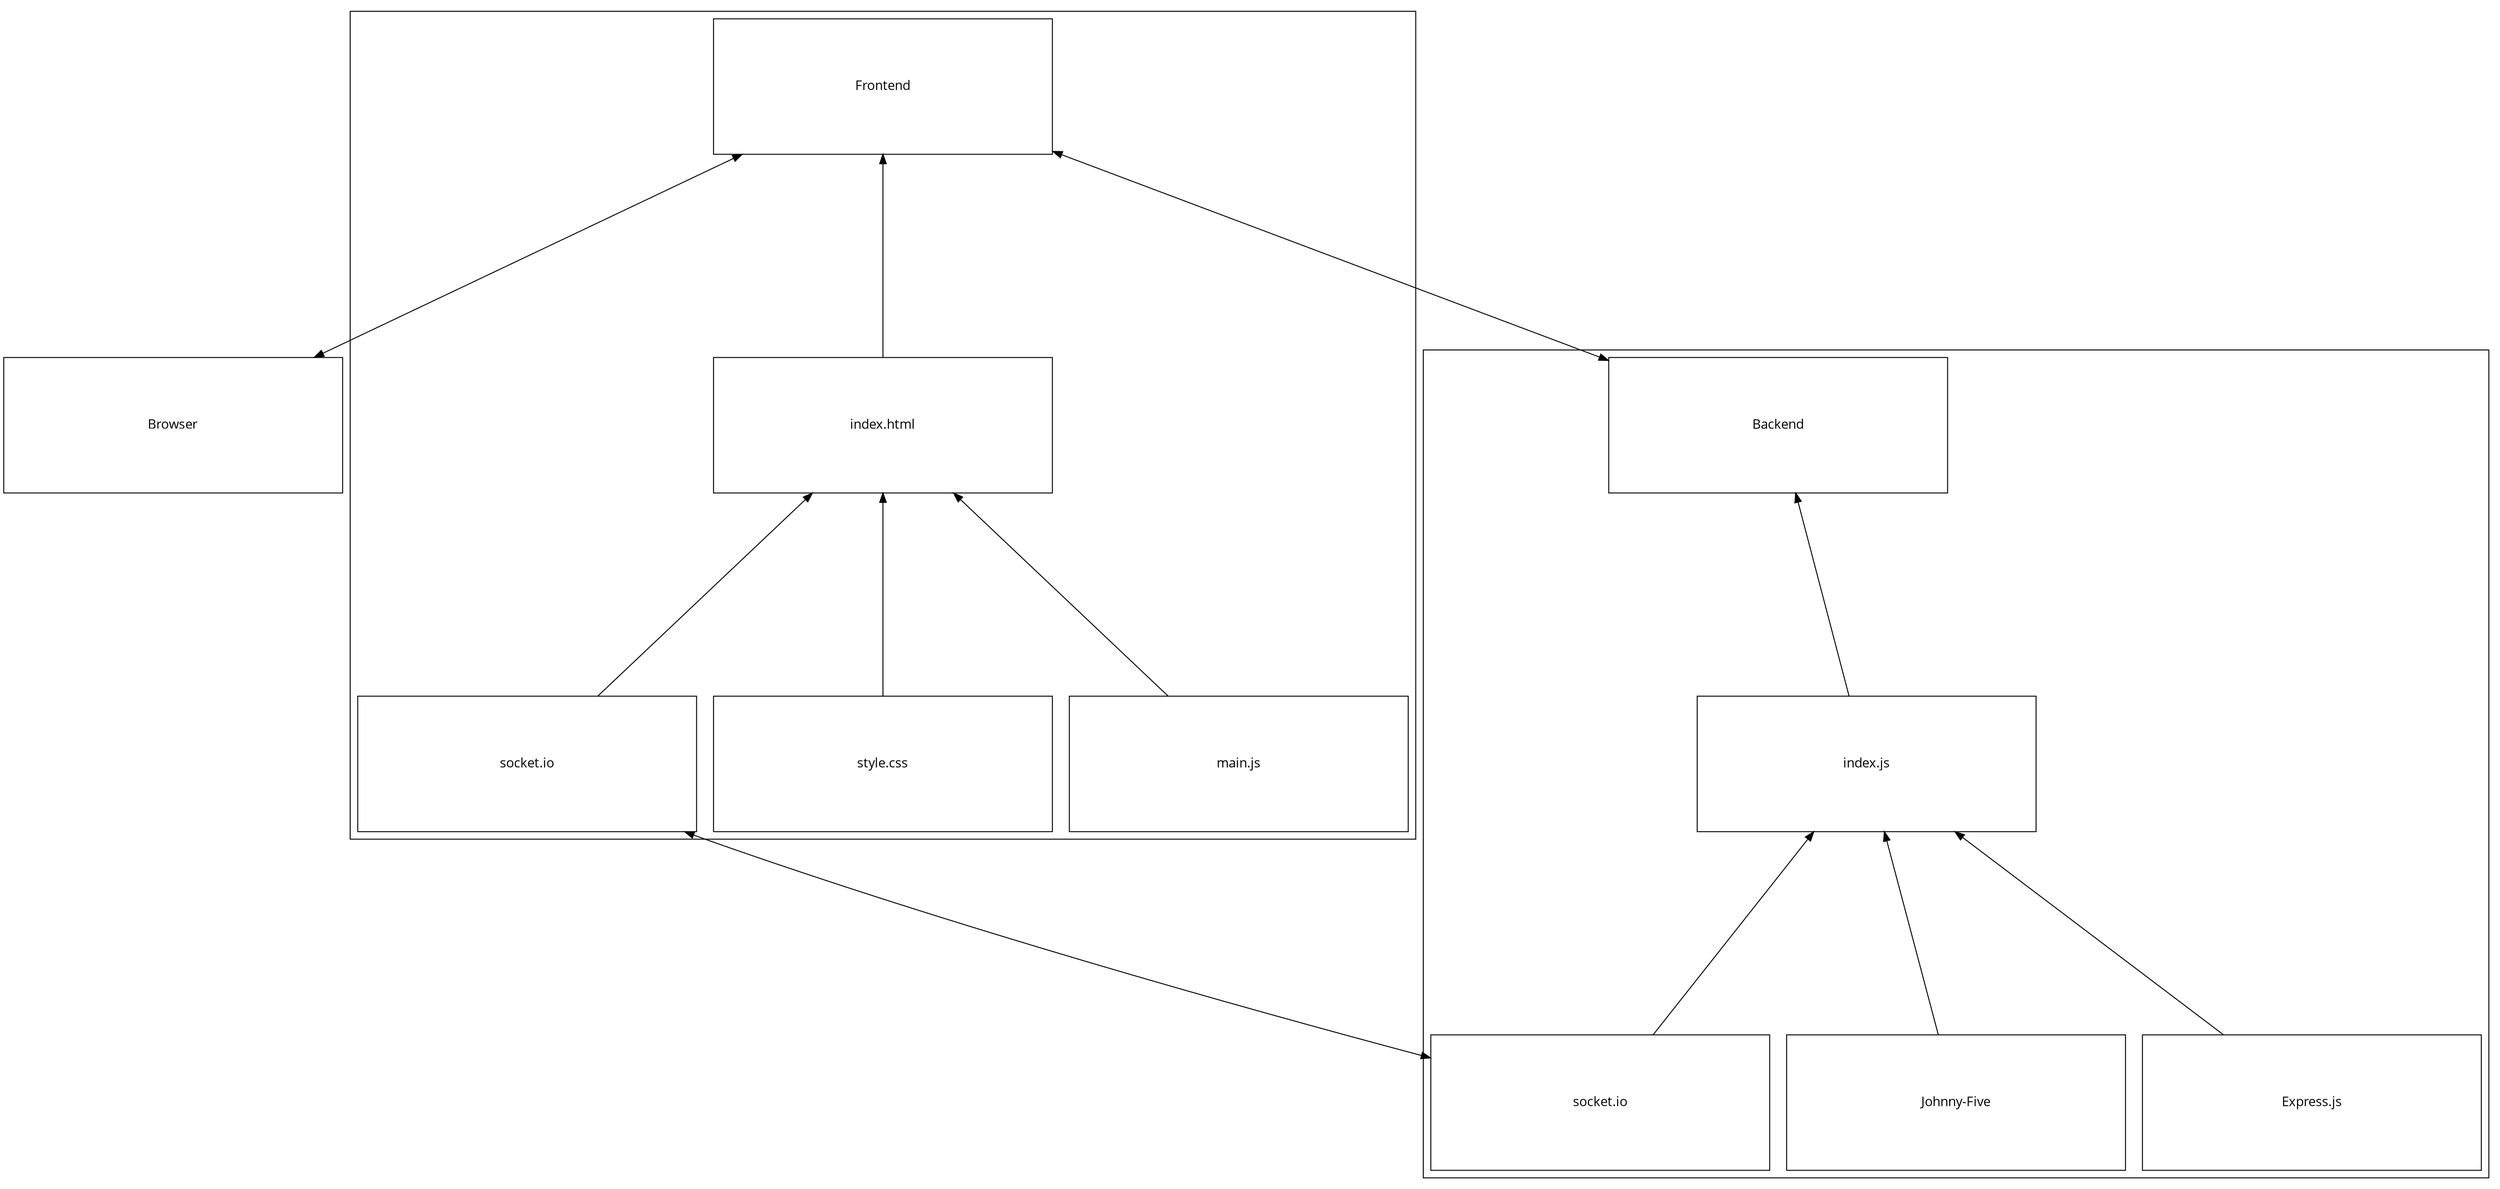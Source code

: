 strict digraph j5express{
  fontname="Open Sans";
  rankdir=BT;
  #rank=same;
  ranksep=3;
  #concentrate= true;

  node[shape=box, fixedsize=true, width=5, height=2,labelloc=c,
  margin=0.5, fontname="Open Sans"];
  edge[arrowhead=normal, fontname="Open Sans"];
#  Backend [shape=record, label="<b>Backend|{<b0>Express.js|<b1>Johnny-Five|<b2>Socket.io}"];
#  Frontend [shape=record, label="<f>Frontend|{<f0> index.html|{<f1>style.css|{<f2>main.js|<f3>Socket.io}}}"];
#
#  Frontend -> Browser [dir=both];
#  Frontend:f3 -> Backend:b2 [dir=both];
#  Backend:b -> Frontend:f[dir=both];
#

b[label="Browser", rank="max"];

bn[label="Backend"];
bindex[label="index.js"];
bexp[label="Express.js"];
bj5[label="Johnny-Five"];
bsock[label="socket.io"];

fn[label="Frontend"];
fjs[label="main.js"];
fcss[label="style.css"];
findex[label="index.html"];
fsock[label="socket.io"];


subgraph cluster_backend{

bexp -> bindex;
bj5 -> bindex;
bsock -> bindex;
bindex -> bn;
}

#--------
subgraph cluster_frontend{
  rank=max;
fjs -> findex;
fcss -> findex;
fsock -> findex;
findex -> fn;
}
#--------

bsock -> fsock[dir=both];

bn -> fn[dir=both];
b -> fn[dir=both];
}